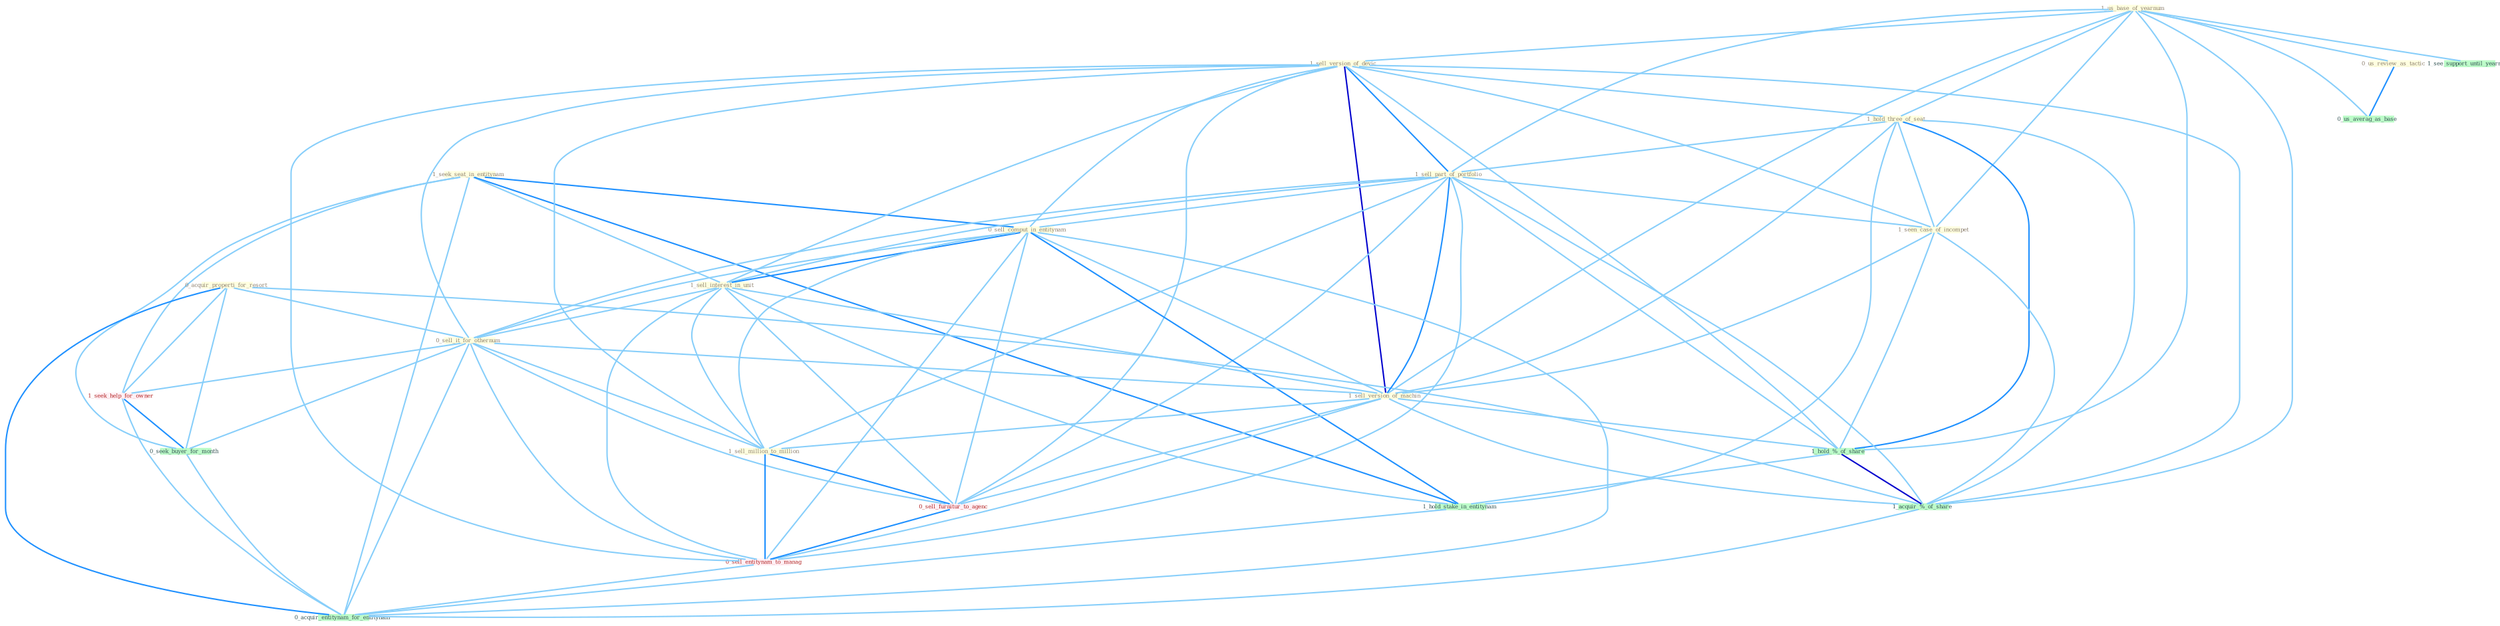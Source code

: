 Graph G{ 
    node
    [shape=polygon,style=filled,width=.5,height=.06,color="#BDFCC9",fixedsize=true,fontsize=4,
    fontcolor="#2f4f4f"];
    {node
    [color="#ffffe0", fontcolor="#8b7d6b"] "1_seek_seat_in_entitynam " "1_us_base_of_yearnum " "1_sell_version_of_devic " "1_hold_three_of_seat " "0_acquir_properti_for_resort " "1_sell_part_of_portfolio " "0_sell_comput_in_entitynam " "0_us_review_as_tactic " "1_sell_interest_in_unit " "0_sell_it_for_othernum " "1_seen_case_of_incompet " "1_sell_version_of_machin " "1_sell_million_to_million "}
{node [color="#fff0f5", fontcolor="#b22222"] "1_seek_help_for_owner " "0_sell_furnitur_to_agenc " "0_sell_entitynam_to_manag "}
edge [color="#B0E2FF"];

	"1_seek_seat_in_entitynam " -- "0_sell_comput_in_entitynam " [w="2", color="#1e90ff" , len=0.8];
	"1_seek_seat_in_entitynam " -- "1_sell_interest_in_unit " [w="1", color="#87cefa" ];
	"1_seek_seat_in_entitynam " -- "1_hold_stake_in_entitynam " [w="2", color="#1e90ff" , len=0.8];
	"1_seek_seat_in_entitynam " -- "1_seek_help_for_owner " [w="1", color="#87cefa" ];
	"1_seek_seat_in_entitynam " -- "0_seek_buyer_for_month " [w="1", color="#87cefa" ];
	"1_seek_seat_in_entitynam " -- "0_acquir_entitynam_for_entitynam " [w="1", color="#87cefa" ];
	"1_us_base_of_yearnum " -- "1_sell_version_of_devic " [w="1", color="#87cefa" ];
	"1_us_base_of_yearnum " -- "1_hold_three_of_seat " [w="1", color="#87cefa" ];
	"1_us_base_of_yearnum " -- "1_sell_part_of_portfolio " [w="1", color="#87cefa" ];
	"1_us_base_of_yearnum " -- "0_us_review_as_tactic " [w="1", color="#87cefa" ];
	"1_us_base_of_yearnum " -- "1_seen_case_of_incompet " [w="1", color="#87cefa" ];
	"1_us_base_of_yearnum " -- "1_sell_version_of_machin " [w="1", color="#87cefa" ];
	"1_us_base_of_yearnum " -- "1_hold_%_of_share " [w="1", color="#87cefa" ];
	"1_us_base_of_yearnum " -- "1_acquir_%_of_share " [w="1", color="#87cefa" ];
	"1_us_base_of_yearnum " -- "1_see_support_until_yearnum " [w="1", color="#87cefa" ];
	"1_us_base_of_yearnum " -- "0_us_averag_as_base " [w="1", color="#87cefa" ];
	"1_sell_version_of_devic " -- "1_hold_three_of_seat " [w="1", color="#87cefa" ];
	"1_sell_version_of_devic " -- "1_sell_part_of_portfolio " [w="2", color="#1e90ff" , len=0.8];
	"1_sell_version_of_devic " -- "0_sell_comput_in_entitynam " [w="1", color="#87cefa" ];
	"1_sell_version_of_devic " -- "1_sell_interest_in_unit " [w="1", color="#87cefa" ];
	"1_sell_version_of_devic " -- "0_sell_it_for_othernum " [w="1", color="#87cefa" ];
	"1_sell_version_of_devic " -- "1_seen_case_of_incompet " [w="1", color="#87cefa" ];
	"1_sell_version_of_devic " -- "1_sell_version_of_machin " [w="3", color="#0000cd" , len=0.6];
	"1_sell_version_of_devic " -- "1_sell_million_to_million " [w="1", color="#87cefa" ];
	"1_sell_version_of_devic " -- "1_hold_%_of_share " [w="1", color="#87cefa" ];
	"1_sell_version_of_devic " -- "1_acquir_%_of_share " [w="1", color="#87cefa" ];
	"1_sell_version_of_devic " -- "0_sell_furnitur_to_agenc " [w="1", color="#87cefa" ];
	"1_sell_version_of_devic " -- "0_sell_entitynam_to_manag " [w="1", color="#87cefa" ];
	"1_hold_three_of_seat " -- "1_sell_part_of_portfolio " [w="1", color="#87cefa" ];
	"1_hold_three_of_seat " -- "1_seen_case_of_incompet " [w="1", color="#87cefa" ];
	"1_hold_three_of_seat " -- "1_sell_version_of_machin " [w="1", color="#87cefa" ];
	"1_hold_three_of_seat " -- "1_hold_%_of_share " [w="2", color="#1e90ff" , len=0.8];
	"1_hold_three_of_seat " -- "1_hold_stake_in_entitynam " [w="1", color="#87cefa" ];
	"1_hold_three_of_seat " -- "1_acquir_%_of_share " [w="1", color="#87cefa" ];
	"0_acquir_properti_for_resort " -- "0_sell_it_for_othernum " [w="1", color="#87cefa" ];
	"0_acquir_properti_for_resort " -- "1_seek_help_for_owner " [w="1", color="#87cefa" ];
	"0_acquir_properti_for_resort " -- "0_seek_buyer_for_month " [w="1", color="#87cefa" ];
	"0_acquir_properti_for_resort " -- "1_acquir_%_of_share " [w="1", color="#87cefa" ];
	"0_acquir_properti_for_resort " -- "0_acquir_entitynam_for_entitynam " [w="2", color="#1e90ff" , len=0.8];
	"1_sell_part_of_portfolio " -- "0_sell_comput_in_entitynam " [w="1", color="#87cefa" ];
	"1_sell_part_of_portfolio " -- "1_sell_interest_in_unit " [w="1", color="#87cefa" ];
	"1_sell_part_of_portfolio " -- "0_sell_it_for_othernum " [w="1", color="#87cefa" ];
	"1_sell_part_of_portfolio " -- "1_seen_case_of_incompet " [w="1", color="#87cefa" ];
	"1_sell_part_of_portfolio " -- "1_sell_version_of_machin " [w="2", color="#1e90ff" , len=0.8];
	"1_sell_part_of_portfolio " -- "1_sell_million_to_million " [w="1", color="#87cefa" ];
	"1_sell_part_of_portfolio " -- "1_hold_%_of_share " [w="1", color="#87cefa" ];
	"1_sell_part_of_portfolio " -- "1_acquir_%_of_share " [w="1", color="#87cefa" ];
	"1_sell_part_of_portfolio " -- "0_sell_furnitur_to_agenc " [w="1", color="#87cefa" ];
	"1_sell_part_of_portfolio " -- "0_sell_entitynam_to_manag " [w="1", color="#87cefa" ];
	"0_sell_comput_in_entitynam " -- "1_sell_interest_in_unit " [w="2", color="#1e90ff" , len=0.8];
	"0_sell_comput_in_entitynam " -- "0_sell_it_for_othernum " [w="1", color="#87cefa" ];
	"0_sell_comput_in_entitynam " -- "1_sell_version_of_machin " [w="1", color="#87cefa" ];
	"0_sell_comput_in_entitynam " -- "1_sell_million_to_million " [w="1", color="#87cefa" ];
	"0_sell_comput_in_entitynam " -- "1_hold_stake_in_entitynam " [w="2", color="#1e90ff" , len=0.8];
	"0_sell_comput_in_entitynam " -- "0_sell_furnitur_to_agenc " [w="1", color="#87cefa" ];
	"0_sell_comput_in_entitynam " -- "0_sell_entitynam_to_manag " [w="1", color="#87cefa" ];
	"0_sell_comput_in_entitynam " -- "0_acquir_entitynam_for_entitynam " [w="1", color="#87cefa" ];
	"0_us_review_as_tactic " -- "0_us_averag_as_base " [w="2", color="#1e90ff" , len=0.8];
	"1_sell_interest_in_unit " -- "0_sell_it_for_othernum " [w="1", color="#87cefa" ];
	"1_sell_interest_in_unit " -- "1_sell_version_of_machin " [w="1", color="#87cefa" ];
	"1_sell_interest_in_unit " -- "1_sell_million_to_million " [w="1", color="#87cefa" ];
	"1_sell_interest_in_unit " -- "1_hold_stake_in_entitynam " [w="1", color="#87cefa" ];
	"1_sell_interest_in_unit " -- "0_sell_furnitur_to_agenc " [w="1", color="#87cefa" ];
	"1_sell_interest_in_unit " -- "0_sell_entitynam_to_manag " [w="1", color="#87cefa" ];
	"0_sell_it_for_othernum " -- "1_sell_version_of_machin " [w="1", color="#87cefa" ];
	"0_sell_it_for_othernum " -- "1_sell_million_to_million " [w="1", color="#87cefa" ];
	"0_sell_it_for_othernum " -- "1_seek_help_for_owner " [w="1", color="#87cefa" ];
	"0_sell_it_for_othernum " -- "0_seek_buyer_for_month " [w="1", color="#87cefa" ];
	"0_sell_it_for_othernum " -- "0_sell_furnitur_to_agenc " [w="1", color="#87cefa" ];
	"0_sell_it_for_othernum " -- "0_sell_entitynam_to_manag " [w="1", color="#87cefa" ];
	"0_sell_it_for_othernum " -- "0_acquir_entitynam_for_entitynam " [w="1", color="#87cefa" ];
	"1_seen_case_of_incompet " -- "1_sell_version_of_machin " [w="1", color="#87cefa" ];
	"1_seen_case_of_incompet " -- "1_hold_%_of_share " [w="1", color="#87cefa" ];
	"1_seen_case_of_incompet " -- "1_acquir_%_of_share " [w="1", color="#87cefa" ];
	"1_sell_version_of_machin " -- "1_sell_million_to_million " [w="1", color="#87cefa" ];
	"1_sell_version_of_machin " -- "1_hold_%_of_share " [w="1", color="#87cefa" ];
	"1_sell_version_of_machin " -- "1_acquir_%_of_share " [w="1", color="#87cefa" ];
	"1_sell_version_of_machin " -- "0_sell_furnitur_to_agenc " [w="1", color="#87cefa" ];
	"1_sell_version_of_machin " -- "0_sell_entitynam_to_manag " [w="1", color="#87cefa" ];
	"1_sell_million_to_million " -- "0_sell_furnitur_to_agenc " [w="2", color="#1e90ff" , len=0.8];
	"1_sell_million_to_million " -- "0_sell_entitynam_to_manag " [w="2", color="#1e90ff" , len=0.8];
	"1_hold_%_of_share " -- "1_hold_stake_in_entitynam " [w="1", color="#87cefa" ];
	"1_hold_%_of_share " -- "1_acquir_%_of_share " [w="3", color="#0000cd" , len=0.6];
	"1_hold_stake_in_entitynam " -- "0_acquir_entitynam_for_entitynam " [w="1", color="#87cefa" ];
	"1_seek_help_for_owner " -- "0_seek_buyer_for_month " [w="2", color="#1e90ff" , len=0.8];
	"1_seek_help_for_owner " -- "0_acquir_entitynam_for_entitynam " [w="1", color="#87cefa" ];
	"0_seek_buyer_for_month " -- "0_acquir_entitynam_for_entitynam " [w="1", color="#87cefa" ];
	"1_acquir_%_of_share " -- "0_acquir_entitynam_for_entitynam " [w="1", color="#87cefa" ];
	"0_sell_furnitur_to_agenc " -- "0_sell_entitynam_to_manag " [w="2", color="#1e90ff" , len=0.8];
	"0_sell_entitynam_to_manag " -- "0_acquir_entitynam_for_entitynam " [w="1", color="#87cefa" ];
}
